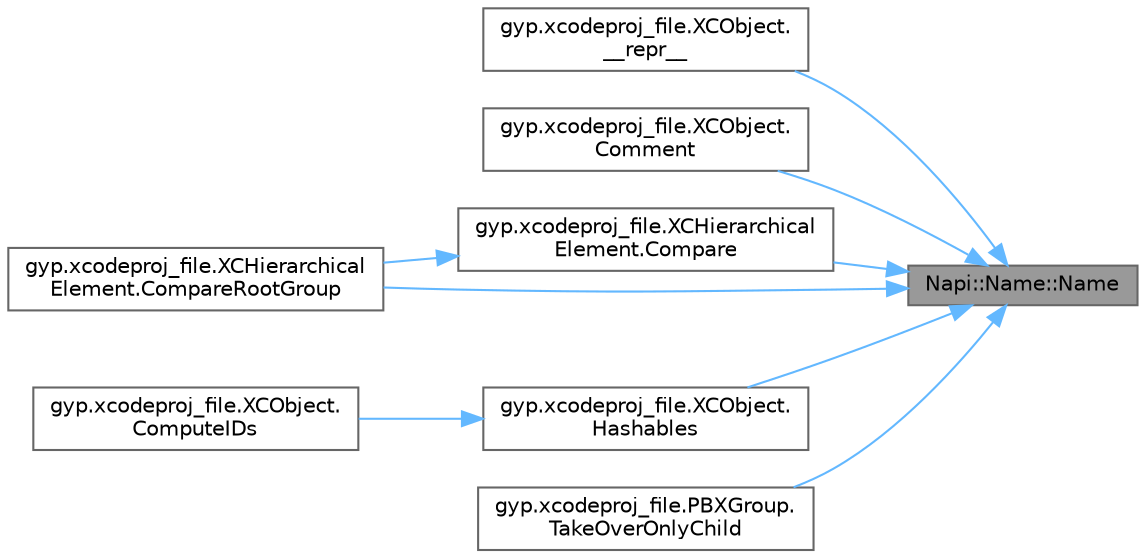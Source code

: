 digraph "Napi::Name::Name"
{
 // LATEX_PDF_SIZE
  bgcolor="transparent";
  edge [fontname=Helvetica,fontsize=10,labelfontname=Helvetica,labelfontsize=10];
  node [fontname=Helvetica,fontsize=10,shape=box,height=0.2,width=0.4];
  rankdir="RL";
  Node1 [id="Node000001",label="Napi::Name::Name",height=0.2,width=0.4,color="gray40", fillcolor="grey60", style="filled", fontcolor="black",tooltip="Creates a new empty Name instance."];
  Node1 -> Node2 [id="edge1_Node000001_Node000002",dir="back",color="steelblue1",style="solid",tooltip=" "];
  Node2 [id="Node000002",label="gyp.xcodeproj_file.XCObject.\l__repr__",height=0.2,width=0.4,color="grey40", fillcolor="white", style="filled",URL="$classgyp_1_1xcodeproj__file_1_1_x_c_object.html#a26e33b4f13aacefc06cd3f6373351ad4",tooltip=" "];
  Node1 -> Node3 [id="edge2_Node000001_Node000003",dir="back",color="steelblue1",style="solid",tooltip=" "];
  Node3 [id="Node000003",label="gyp.xcodeproj_file.XCObject.\lComment",height=0.2,width=0.4,color="grey40", fillcolor="white", style="filled",URL="$classgyp_1_1xcodeproj__file_1_1_x_c_object.html#a0f8ef76d6ff6c34cf1c96b5aefb24d1e",tooltip=" "];
  Node1 -> Node4 [id="edge3_Node000001_Node000004",dir="back",color="steelblue1",style="solid",tooltip=" "];
  Node4 [id="Node000004",label="gyp.xcodeproj_file.XCHierarchical\lElement.Compare",height=0.2,width=0.4,color="grey40", fillcolor="white", style="filled",URL="$classgyp_1_1xcodeproj__file_1_1_x_c_hierarchical_element.html#a550fbbd9fefe49aabd22e771250860f9",tooltip=" "];
  Node4 -> Node5 [id="edge4_Node000004_Node000005",dir="back",color="steelblue1",style="solid",tooltip=" "];
  Node5 [id="Node000005",label="gyp.xcodeproj_file.XCHierarchical\lElement.CompareRootGroup",height=0.2,width=0.4,color="grey40", fillcolor="white", style="filled",URL="$classgyp_1_1xcodeproj__file_1_1_x_c_hierarchical_element.html#a4d618163fecc59383b87aa0e54f86777",tooltip=" "];
  Node1 -> Node5 [id="edge5_Node000001_Node000005",dir="back",color="steelblue1",style="solid",tooltip=" "];
  Node1 -> Node6 [id="edge6_Node000001_Node000006",dir="back",color="steelblue1",style="solid",tooltip=" "];
  Node6 [id="Node000006",label="gyp.xcodeproj_file.XCObject.\lHashables",height=0.2,width=0.4,color="grey40", fillcolor="white", style="filled",URL="$classgyp_1_1xcodeproj__file_1_1_x_c_object.html#a6f5b9fd6581680a031110d60f9fe10cf",tooltip=" "];
  Node6 -> Node7 [id="edge7_Node000006_Node000007",dir="back",color="steelblue1",style="solid",tooltip=" "];
  Node7 [id="Node000007",label="gyp.xcodeproj_file.XCObject.\lComputeIDs",height=0.2,width=0.4,color="grey40", fillcolor="white", style="filled",URL="$classgyp_1_1xcodeproj__file_1_1_x_c_object.html#a56d6cbe1b0d0efb60ae3d6bfb68e11e6",tooltip=" "];
  Node1 -> Node8 [id="edge8_Node000001_Node000008",dir="back",color="steelblue1",style="solid",tooltip=" "];
  Node8 [id="Node000008",label="gyp.xcodeproj_file.PBXGroup.\lTakeOverOnlyChild",height=0.2,width=0.4,color="grey40", fillcolor="white", style="filled",URL="$classgyp_1_1xcodeproj__file_1_1_p_b_x_group.html#a692168d0154a14c6baaab239548130e1",tooltip=" "];
}
